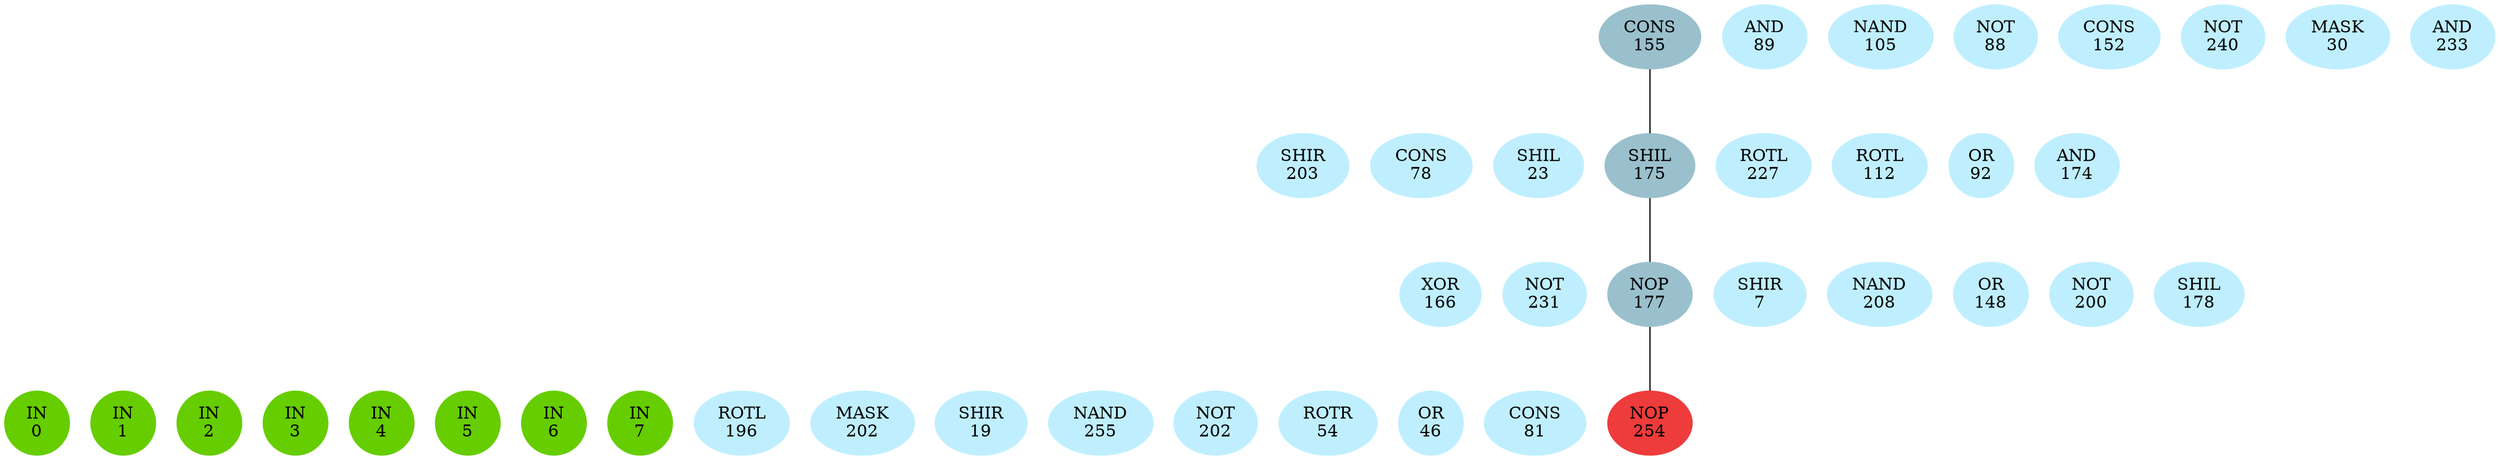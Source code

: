 graph EACircuit {
rankdir=BT;
ranksep=0.75;
ordering=out;
splines=polyline;
node [style=filled, color=lightblue2];

{ rank=same;
node [color=chartreuse3];
"-1_0"[label="IN\n0"];
node [color=chartreuse3];
"-1_1"[label="IN\n1"];
node [color=chartreuse3];
"-1_2"[label="IN\n2"];
node [color=chartreuse3];
"-1_3"[label="IN\n3"];
node [color=chartreuse3];
"-1_4"[label="IN\n4"];
node [color=chartreuse3];
"-1_5"[label="IN\n5"];
node [color=chartreuse3];
"-1_6"[label="IN\n6"];
node [color=chartreuse3];
"-1_7"[label="IN\n7"];
}
{ rank=same;
node [color=lightblue1];
"0_0"[label="ROTL\n196"];
node [color=lightblue1];
"0_1"[label="MASK\n202"];
node [color=lightblue1];
"0_2"[label="SHIR\n19"];
node [color=lightblue1];
"0_3"[label="NAND\n255"];
node [color=lightblue1];
"0_4"[label="NOT\n202"];
node [color=lightblue1];
"0_5"[label="ROTR\n54"];
node [color=lightblue1];
"0_6"[label="OR\n46"];
node [color=lightblue1];
"0_7"[label="CONS\n81"];
}
{ rank=same;
node [color=lightblue3];
"1_0"[label="CONS\n155"];
node [color=lightblue1];
"1_1"[label="AND\n89"];
node [color=lightblue1];
"1_2"[label="NAND\n105"];
node [color=lightblue1];
"1_3"[label="NOT\n88"];
node [color=lightblue1];
"1_4"[label="CONS\n152"];
node [color=lightblue1];
"1_5"[label="NOT\n240"];
node [color=lightblue1];
"1_6"[label="MASK\n30"];
node [color=lightblue1];
"1_7"[label="AND\n233"];
}
{ rank=same;
node [color=lightblue1];
"2_0"[label="SHIR\n203"];
node [color=lightblue1];
"2_1"[label="CONS\n78"];
node [color=lightblue1];
"2_2"[label="SHIL\n23"];
node [color=lightblue3];
"2_3"[label="SHIL\n175"];
node [color=lightblue1];
"2_4"[label="ROTL\n227"];
node [color=lightblue1];
"2_5"[label="ROTL\n112"];
node [color=lightblue1];
"2_6"[label="OR\n92"];
node [color=lightblue1];
"2_7"[label="AND\n174"];
}
{ rank=same;
node [color=lightblue1];
"3_0"[label="XOR\n166"];
node [color=lightblue1];
"3_1"[label="NOT\n231"];
node [color=lightblue3];
"3_2"[label="NOP\n177"];
node [color=lightblue1];
"3_3"[label="SHIR\n7"];
node [color=lightblue1];
"3_4"[label="NAND\n208"];
node [color=lightblue1];
"3_5"[label="OR\n148"];
node [color=lightblue1];
"3_6"[label="NOT\n200"];
node [color=lightblue1];
"3_7"[label="SHIL\n178"];
}
{ rank=same;
node [color=brown2];
"4_0"[label="NOP\n254"];
}
edge[style=invis];
"-1_0" -- "-1_1" -- "-1_2" -- "-1_3" -- "-1_4" -- "-1_5" -- "-1_6" -- "-1_7";
"0_0" -- "0_1" -- "0_2" -- "0_3" -- "0_4" -- "0_5" -- "0_6" -- "0_7";
"1_0" -- "1_1" -- "1_2" -- "1_3" -- "1_4" -- "1_5" -- "1_6" -- "1_7";
"2_0" -- "2_1" -- "2_2" -- "2_3" -- "2_4" -- "2_5" -- "2_6" -- "2_7";
"3_0" -- "3_1" -- "3_2" -- "3_3" -- "3_4" -- "3_5" -- "3_6" -- "3_7";
"4_0" -- "4_0";
edge[style=solid];
"2_3" -- "1_0";
"3_2" -- "2_3";
"4_0" -- "3_2";
}